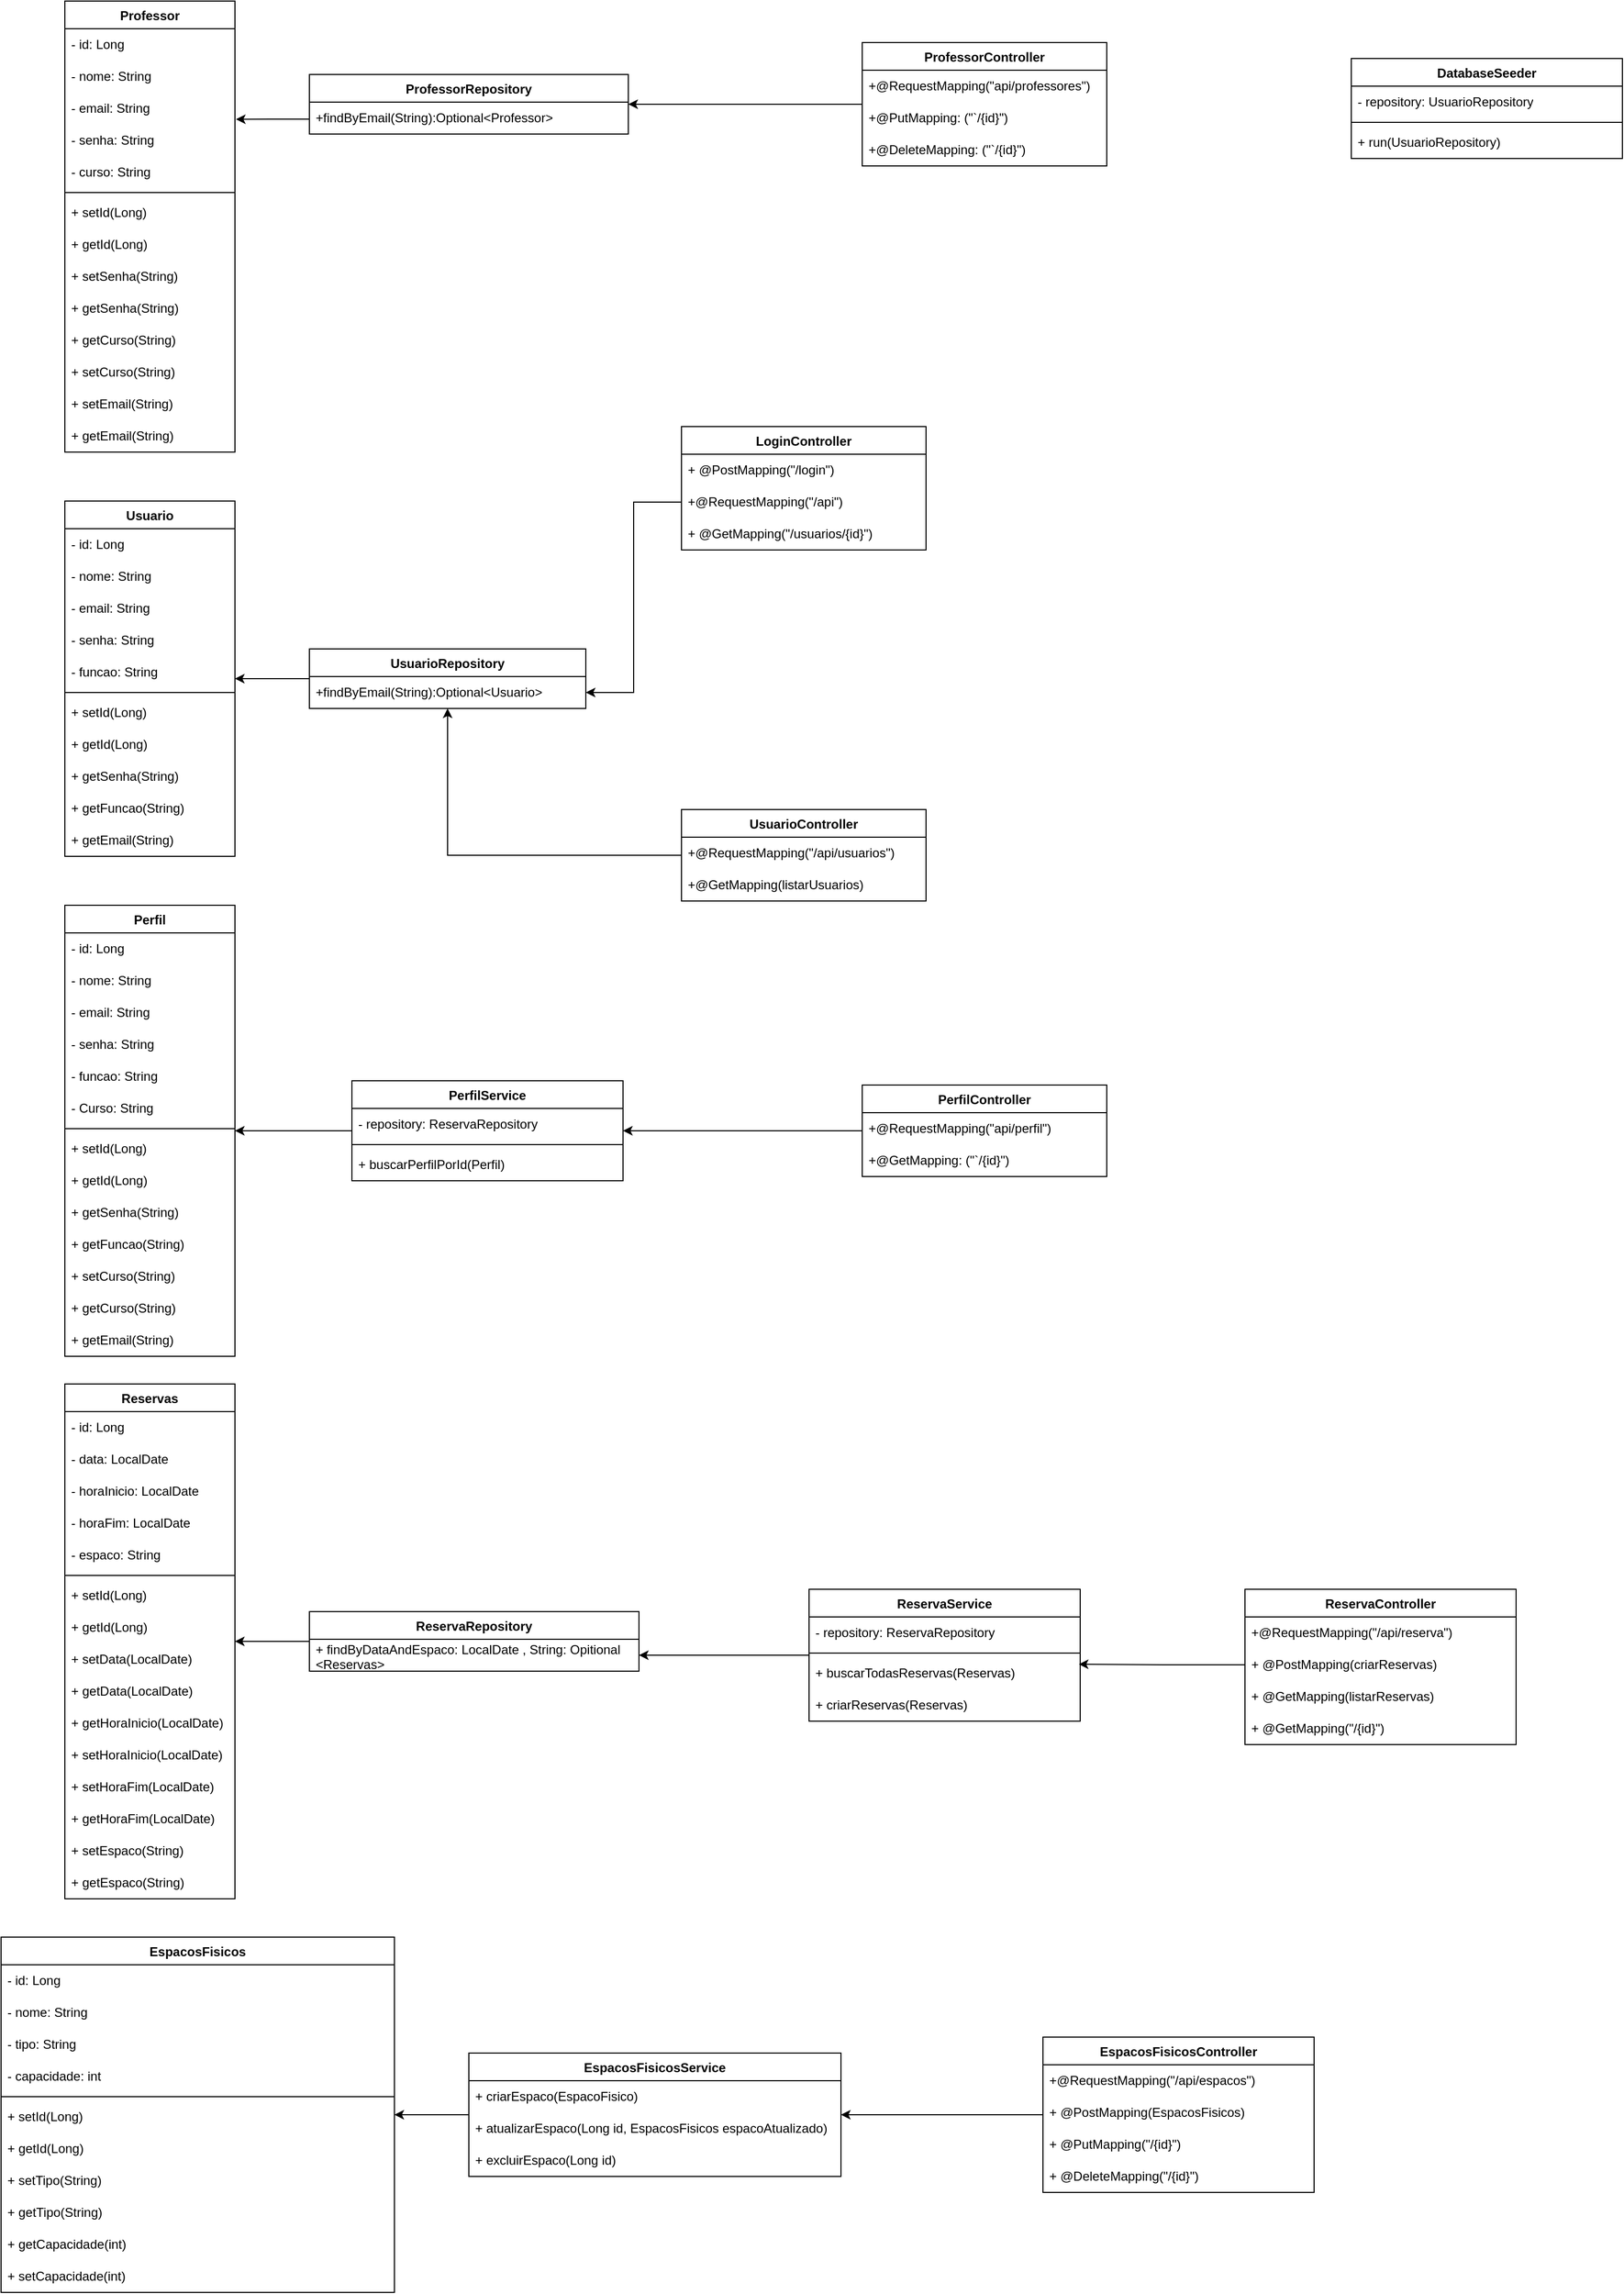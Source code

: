 <mxfile version="26.2.14">
  <diagram name="Página-1" id="mjXhDoHwqlAL2-KA3i4h">
    <mxGraphModel grid="1" page="1" gridSize="10" guides="1" tooltips="1" connect="1" arrows="1" fold="1" pageScale="1" pageWidth="827" pageHeight="1169" math="0" shadow="0">
      <root>
        <mxCell id="0" />
        <mxCell id="1" parent="0" />
        <mxCell id="-LESiYKeKs34Zl7HN3Ry-14" value="Usuario" style="swimlane;fontStyle=1;align=center;verticalAlign=top;childLayout=stackLayout;horizontal=1;startSize=26;horizontalStack=0;resizeParent=1;resizeParentMax=0;resizeLast=0;collapsible=1;marginBottom=0;whiteSpace=wrap;html=1;" vertex="1" parent="1">
          <mxGeometry x="180" y="930" width="160" height="334" as="geometry">
            <mxRectangle x="180" y="930" width="80" height="30" as="alternateBounds" />
          </mxGeometry>
        </mxCell>
        <mxCell id="-LESiYKeKs34Zl7HN3Ry-18" value="- id: Long" style="text;strokeColor=none;fillColor=none;align=left;verticalAlign=middle;spacingLeft=4;spacingRight=4;overflow=hidden;points=[[0,0.5],[1,0.5]];portConstraint=eastwest;rotatable=0;whiteSpace=wrap;html=1;" vertex="1" parent="-LESiYKeKs34Zl7HN3Ry-14">
          <mxGeometry y="26" width="160" height="30" as="geometry" />
        </mxCell>
        <mxCell id="-LESiYKeKs34Zl7HN3Ry-9" value="- nome: String" style="text;strokeColor=none;fillColor=none;align=left;verticalAlign=middle;spacingLeft=4;spacingRight=4;overflow=hidden;points=[[0,0.5],[1,0.5]];portConstraint=eastwest;rotatable=0;whiteSpace=wrap;html=1;" vertex="1" parent="-LESiYKeKs34Zl7HN3Ry-14">
          <mxGeometry y="56" width="160" height="30" as="geometry" />
        </mxCell>
        <mxCell id="-LESiYKeKs34Zl7HN3Ry-11" value="- email: String" style="text;strokeColor=none;fillColor=none;align=left;verticalAlign=middle;spacingLeft=4;spacingRight=4;overflow=hidden;points=[[0,0.5],[1,0.5]];portConstraint=eastwest;rotatable=0;whiteSpace=wrap;html=1;" vertex="1" parent="-LESiYKeKs34Zl7HN3Ry-14">
          <mxGeometry y="86" width="160" height="30" as="geometry" />
        </mxCell>
        <mxCell id="-LESiYKeKs34Zl7HN3Ry-12" value="- senha: String" style="text;strokeColor=none;fillColor=none;align=left;verticalAlign=middle;spacingLeft=4;spacingRight=4;overflow=hidden;points=[[0,0.5],[1,0.5]];portConstraint=eastwest;rotatable=0;whiteSpace=wrap;html=1;" vertex="1" parent="-LESiYKeKs34Zl7HN3Ry-14">
          <mxGeometry y="116" width="160" height="30" as="geometry" />
        </mxCell>
        <mxCell id="-LESiYKeKs34Zl7HN3Ry-10" value="- funcao: String&amp;nbsp;" style="text;strokeColor=none;fillColor=none;align=left;verticalAlign=middle;spacingLeft=4;spacingRight=4;overflow=hidden;points=[[0,0.5],[1,0.5]];portConstraint=eastwest;rotatable=0;whiteSpace=wrap;html=1;" vertex="1" parent="-LESiYKeKs34Zl7HN3Ry-14">
          <mxGeometry y="146" width="160" height="30" as="geometry" />
        </mxCell>
        <mxCell id="-LESiYKeKs34Zl7HN3Ry-16" value="" style="line;strokeWidth=1;fillColor=none;align=left;verticalAlign=middle;spacingTop=-1;spacingLeft=3;spacingRight=3;rotatable=0;labelPosition=right;points=[];portConstraint=eastwest;strokeColor=inherit;" vertex="1" parent="-LESiYKeKs34Zl7HN3Ry-14">
          <mxGeometry y="176" width="160" height="8" as="geometry" />
        </mxCell>
        <mxCell id="-LESiYKeKs34Zl7HN3Ry-8" value="+ setId(Long)" style="text;strokeColor=none;fillColor=none;align=left;verticalAlign=middle;spacingLeft=4;spacingRight=4;overflow=hidden;points=[[0,0.5],[1,0.5]];portConstraint=eastwest;rotatable=0;whiteSpace=wrap;html=1;" vertex="1" parent="-LESiYKeKs34Zl7HN3Ry-14">
          <mxGeometry y="184" width="160" height="30" as="geometry" />
        </mxCell>
        <mxCell id="-LESiYKeKs34Zl7HN3Ry-19" value="+ getId(Long)" style="text;strokeColor=none;fillColor=none;align=left;verticalAlign=middle;spacingLeft=4;spacingRight=4;overflow=hidden;points=[[0,0.5],[1,0.5]];portConstraint=eastwest;rotatable=0;whiteSpace=wrap;html=1;" vertex="1" parent="-LESiYKeKs34Zl7HN3Ry-14">
          <mxGeometry y="214" width="160" height="30" as="geometry" />
        </mxCell>
        <mxCell id="-LESiYKeKs34Zl7HN3Ry-13" value="+ getSenha(String)" style="text;strokeColor=none;fillColor=none;align=left;verticalAlign=middle;spacingLeft=4;spacingRight=4;overflow=hidden;points=[[0,0.5],[1,0.5]];portConstraint=eastwest;rotatable=0;whiteSpace=wrap;html=1;" vertex="1" parent="-LESiYKeKs34Zl7HN3Ry-14">
          <mxGeometry y="244" width="160" height="30" as="geometry" />
        </mxCell>
        <mxCell id="-LESiYKeKs34Zl7HN3Ry-21" value="+ getFuncao(String)" style="text;strokeColor=none;fillColor=none;align=left;verticalAlign=middle;spacingLeft=4;spacingRight=4;overflow=hidden;points=[[0,0.5],[1,0.5]];portConstraint=eastwest;rotatable=0;whiteSpace=wrap;html=1;" vertex="1" parent="-LESiYKeKs34Zl7HN3Ry-14">
          <mxGeometry y="274" width="160" height="30" as="geometry" />
        </mxCell>
        <mxCell id="-LESiYKeKs34Zl7HN3Ry-20" value="+ getEmail(String)" style="text;strokeColor=none;fillColor=none;align=left;verticalAlign=middle;spacingLeft=4;spacingRight=4;overflow=hidden;points=[[0,0.5],[1,0.5]];portConstraint=eastwest;rotatable=0;whiteSpace=wrap;html=1;" vertex="1" parent="-LESiYKeKs34Zl7HN3Ry-14">
          <mxGeometry y="304" width="160" height="30" as="geometry" />
        </mxCell>
        <mxCell id="-LESiYKeKs34Zl7HN3Ry-22" value="ProfessorRepository" style="swimlane;fontStyle=1;align=center;verticalAlign=top;childLayout=stackLayout;horizontal=1;startSize=26;horizontalStack=0;resizeParent=1;resizeParentMax=0;resizeLast=0;collapsible=1;marginBottom=0;whiteSpace=wrap;html=1;" vertex="1" parent="1">
          <mxGeometry x="410" y="529" width="300" height="56" as="geometry" />
        </mxCell>
        <mxCell id="-LESiYKeKs34Zl7HN3Ry-23" value="+findByEmail(String):Optional&amp;lt;Professor&amp;gt;&amp;nbsp;" style="text;strokeColor=none;fillColor=none;align=left;verticalAlign=middle;spacingLeft=4;spacingRight=4;overflow=hidden;points=[[0,0.5],[1,0.5]];portConstraint=eastwest;rotatable=0;whiteSpace=wrap;html=1;" vertex="1" parent="-LESiYKeKs34Zl7HN3Ry-22">
          <mxGeometry y="26" width="300" height="30" as="geometry" />
        </mxCell>
        <mxCell id="-LESiYKeKs34Zl7HN3Ry-194" style="edgeStyle=orthogonalEdgeStyle;rounded=0;orthogonalLoop=1;jettySize=auto;html=1;" edge="1" parent="1" source="-LESiYKeKs34Zl7HN3Ry-34" target="-LESiYKeKs34Zl7HN3Ry-14">
          <mxGeometry relative="1" as="geometry" />
        </mxCell>
        <mxCell id="-LESiYKeKs34Zl7HN3Ry-34" value="UsuarioRepository" style="swimlane;fontStyle=1;align=center;verticalAlign=top;childLayout=stackLayout;horizontal=1;startSize=26;horizontalStack=0;resizeParent=1;resizeParentMax=0;resizeLast=0;collapsible=1;marginBottom=0;whiteSpace=wrap;html=1;" vertex="1" parent="1">
          <mxGeometry x="410" y="1069" width="260" height="56" as="geometry" />
        </mxCell>
        <mxCell id="-LESiYKeKs34Zl7HN3Ry-35" value="+findByEmail(String):Optional&amp;lt;Usuario&amp;gt;&amp;nbsp;" style="text;strokeColor=none;fillColor=none;align=left;verticalAlign=middle;spacingLeft=4;spacingRight=4;overflow=hidden;points=[[0,0.5],[1,0.5]];portConstraint=eastwest;rotatable=0;whiteSpace=wrap;html=1;" vertex="1" parent="-LESiYKeKs34Zl7HN3Ry-34">
          <mxGeometry y="26" width="260" height="30" as="geometry" />
        </mxCell>
        <mxCell id="-LESiYKeKs34Zl7HN3Ry-36" value="Professor" style="swimlane;fontStyle=1;align=center;verticalAlign=top;childLayout=stackLayout;horizontal=1;startSize=26;horizontalStack=0;resizeParent=1;resizeParentMax=0;resizeLast=0;collapsible=1;marginBottom=0;whiteSpace=wrap;html=1;" vertex="1" parent="1">
          <mxGeometry x="180" y="460" width="160" height="424" as="geometry">
            <mxRectangle x="190" y="632" width="90" height="30" as="alternateBounds" />
          </mxGeometry>
        </mxCell>
        <mxCell id="-LESiYKeKs34Zl7HN3Ry-37" value="- id: Long" style="text;strokeColor=none;fillColor=none;align=left;verticalAlign=middle;spacingLeft=4;spacingRight=4;overflow=hidden;points=[[0,0.5],[1,0.5]];portConstraint=eastwest;rotatable=0;whiteSpace=wrap;html=1;" vertex="1" parent="-LESiYKeKs34Zl7HN3Ry-36">
          <mxGeometry y="26" width="160" height="30" as="geometry" />
        </mxCell>
        <mxCell id="-LESiYKeKs34Zl7HN3Ry-38" value="- nome: String" style="text;strokeColor=none;fillColor=none;align=left;verticalAlign=middle;spacingLeft=4;spacingRight=4;overflow=hidden;points=[[0,0.5],[1,0.5]];portConstraint=eastwest;rotatable=0;whiteSpace=wrap;html=1;" vertex="1" parent="-LESiYKeKs34Zl7HN3Ry-36">
          <mxGeometry y="56" width="160" height="30" as="geometry" />
        </mxCell>
        <mxCell id="-LESiYKeKs34Zl7HN3Ry-39" value="- email: String" style="text;strokeColor=none;fillColor=none;align=left;verticalAlign=middle;spacingLeft=4;spacingRight=4;overflow=hidden;points=[[0,0.5],[1,0.5]];portConstraint=eastwest;rotatable=0;whiteSpace=wrap;html=1;" vertex="1" parent="-LESiYKeKs34Zl7HN3Ry-36">
          <mxGeometry y="86" width="160" height="30" as="geometry" />
        </mxCell>
        <mxCell id="-LESiYKeKs34Zl7HN3Ry-40" value="- senha: String" style="text;strokeColor=none;fillColor=none;align=left;verticalAlign=middle;spacingLeft=4;spacingRight=4;overflow=hidden;points=[[0,0.5],[1,0.5]];portConstraint=eastwest;rotatable=0;whiteSpace=wrap;html=1;" vertex="1" parent="-LESiYKeKs34Zl7HN3Ry-36">
          <mxGeometry y="116" width="160" height="30" as="geometry" />
        </mxCell>
        <mxCell id="-LESiYKeKs34Zl7HN3Ry-41" value="- curso: String&amp;nbsp;" style="text;strokeColor=none;fillColor=none;align=left;verticalAlign=middle;spacingLeft=4;spacingRight=4;overflow=hidden;points=[[0,0.5],[1,0.5]];portConstraint=eastwest;rotatable=0;whiteSpace=wrap;html=1;" vertex="1" parent="-LESiYKeKs34Zl7HN3Ry-36">
          <mxGeometry y="146" width="160" height="30" as="geometry" />
        </mxCell>
        <mxCell id="-LESiYKeKs34Zl7HN3Ry-42" value="" style="line;strokeWidth=1;fillColor=none;align=left;verticalAlign=middle;spacingTop=-1;spacingLeft=3;spacingRight=3;rotatable=0;labelPosition=right;points=[];portConstraint=eastwest;strokeColor=inherit;" vertex="1" parent="-LESiYKeKs34Zl7HN3Ry-36">
          <mxGeometry y="176" width="160" height="8" as="geometry" />
        </mxCell>
        <mxCell id="-LESiYKeKs34Zl7HN3Ry-43" value="+ setId(Long)" style="text;strokeColor=none;fillColor=none;align=left;verticalAlign=middle;spacingLeft=4;spacingRight=4;overflow=hidden;points=[[0,0.5],[1,0.5]];portConstraint=eastwest;rotatable=0;whiteSpace=wrap;html=1;" vertex="1" parent="-LESiYKeKs34Zl7HN3Ry-36">
          <mxGeometry y="184" width="160" height="30" as="geometry" />
        </mxCell>
        <mxCell id="-LESiYKeKs34Zl7HN3Ry-44" value="+ getId(Long)" style="text;strokeColor=none;fillColor=none;align=left;verticalAlign=middle;spacingLeft=4;spacingRight=4;overflow=hidden;points=[[0,0.5],[1,0.5]];portConstraint=eastwest;rotatable=0;whiteSpace=wrap;html=1;" vertex="1" parent="-LESiYKeKs34Zl7HN3Ry-36">
          <mxGeometry y="214" width="160" height="30" as="geometry" />
        </mxCell>
        <mxCell id="-LESiYKeKs34Zl7HN3Ry-49" value="+ setSenha(String)" style="text;strokeColor=none;fillColor=none;align=left;verticalAlign=middle;spacingLeft=4;spacingRight=4;overflow=hidden;points=[[0,0.5],[1,0.5]];portConstraint=eastwest;rotatable=0;whiteSpace=wrap;html=1;" vertex="1" parent="-LESiYKeKs34Zl7HN3Ry-36">
          <mxGeometry y="244" width="160" height="30" as="geometry" />
        </mxCell>
        <mxCell id="-LESiYKeKs34Zl7HN3Ry-45" value="+ getSenha(String)" style="text;strokeColor=none;fillColor=none;align=left;verticalAlign=middle;spacingLeft=4;spacingRight=4;overflow=hidden;points=[[0,0.5],[1,0.5]];portConstraint=eastwest;rotatable=0;whiteSpace=wrap;html=1;" vertex="1" parent="-LESiYKeKs34Zl7HN3Ry-36">
          <mxGeometry y="274" width="160" height="30" as="geometry" />
        </mxCell>
        <mxCell id="-LESiYKeKs34Zl7HN3Ry-46" value="+ getCurso(String)" style="text;strokeColor=none;fillColor=none;align=left;verticalAlign=middle;spacingLeft=4;spacingRight=4;overflow=hidden;points=[[0,0.5],[1,0.5]];portConstraint=eastwest;rotatable=0;whiteSpace=wrap;html=1;" vertex="1" parent="-LESiYKeKs34Zl7HN3Ry-36">
          <mxGeometry y="304" width="160" height="30" as="geometry" />
        </mxCell>
        <mxCell id="-LESiYKeKs34Zl7HN3Ry-48" value="+ setCurso(String)" style="text;strokeColor=none;fillColor=none;align=left;verticalAlign=middle;spacingLeft=4;spacingRight=4;overflow=hidden;points=[[0,0.5],[1,0.5]];portConstraint=eastwest;rotatable=0;whiteSpace=wrap;html=1;" vertex="1" parent="-LESiYKeKs34Zl7HN3Ry-36">
          <mxGeometry y="334" width="160" height="30" as="geometry" />
        </mxCell>
        <mxCell id="-LESiYKeKs34Zl7HN3Ry-50" value="+ setEmail(String)" style="text;strokeColor=none;fillColor=none;align=left;verticalAlign=middle;spacingLeft=4;spacingRight=4;overflow=hidden;points=[[0,0.5],[1,0.5]];portConstraint=eastwest;rotatable=0;whiteSpace=wrap;html=1;" vertex="1" parent="-LESiYKeKs34Zl7HN3Ry-36">
          <mxGeometry y="364" width="160" height="30" as="geometry" />
        </mxCell>
        <mxCell id="-LESiYKeKs34Zl7HN3Ry-47" value="+ getEmail(String)" style="text;strokeColor=none;fillColor=none;align=left;verticalAlign=middle;spacingLeft=4;spacingRight=4;overflow=hidden;points=[[0,0.5],[1,0.5]];portConstraint=eastwest;rotatable=0;whiteSpace=wrap;html=1;" vertex="1" parent="-LESiYKeKs34Zl7HN3Ry-36">
          <mxGeometry y="394" width="160" height="30" as="geometry" />
        </mxCell>
        <mxCell id="-LESiYKeKs34Zl7HN3Ry-51" value="Reservas" style="swimlane;fontStyle=1;align=center;verticalAlign=top;childLayout=stackLayout;horizontal=1;startSize=26;horizontalStack=0;resizeParent=1;resizeParentMax=0;resizeLast=0;collapsible=1;marginBottom=0;whiteSpace=wrap;html=1;" vertex="1" parent="1">
          <mxGeometry x="180" y="1760" width="160" height="484" as="geometry">
            <mxRectangle x="200" y="1565" width="90" height="30" as="alternateBounds" />
          </mxGeometry>
        </mxCell>
        <mxCell id="-LESiYKeKs34Zl7HN3Ry-52" value="- id: Long" style="text;strokeColor=none;fillColor=none;align=left;verticalAlign=middle;spacingLeft=4;spacingRight=4;overflow=hidden;points=[[0,0.5],[1,0.5]];portConstraint=eastwest;rotatable=0;whiteSpace=wrap;html=1;" vertex="1" parent="-LESiYKeKs34Zl7HN3Ry-51">
          <mxGeometry y="26" width="160" height="30" as="geometry" />
        </mxCell>
        <mxCell id="-LESiYKeKs34Zl7HN3Ry-53" value="- data: LocalDate" style="text;strokeColor=none;fillColor=none;align=left;verticalAlign=middle;spacingLeft=4;spacingRight=4;overflow=hidden;points=[[0,0.5],[1,0.5]];portConstraint=eastwest;rotatable=0;whiteSpace=wrap;html=1;" vertex="1" parent="-LESiYKeKs34Zl7HN3Ry-51">
          <mxGeometry y="56" width="160" height="30" as="geometry" />
        </mxCell>
        <mxCell id="-LESiYKeKs34Zl7HN3Ry-54" value="- horaInicio: LocalDate" style="text;strokeColor=none;fillColor=none;align=left;verticalAlign=middle;spacingLeft=4;spacingRight=4;overflow=hidden;points=[[0,0.5],[1,0.5]];portConstraint=eastwest;rotatable=0;whiteSpace=wrap;html=1;" vertex="1" parent="-LESiYKeKs34Zl7HN3Ry-51">
          <mxGeometry y="86" width="160" height="30" as="geometry" />
        </mxCell>
        <mxCell id="-LESiYKeKs34Zl7HN3Ry-55" value="- horaFim: LocalDate" style="text;strokeColor=none;fillColor=none;align=left;verticalAlign=middle;spacingLeft=4;spacingRight=4;overflow=hidden;points=[[0,0.5],[1,0.5]];portConstraint=eastwest;rotatable=0;whiteSpace=wrap;html=1;" vertex="1" parent="-LESiYKeKs34Zl7HN3Ry-51">
          <mxGeometry y="116" width="160" height="30" as="geometry" />
        </mxCell>
        <mxCell id="-LESiYKeKs34Zl7HN3Ry-56" value="- espaco: String&amp;nbsp;" style="text;strokeColor=none;fillColor=none;align=left;verticalAlign=middle;spacingLeft=4;spacingRight=4;overflow=hidden;points=[[0,0.5],[1,0.5]];portConstraint=eastwest;rotatable=0;whiteSpace=wrap;html=1;" vertex="1" parent="-LESiYKeKs34Zl7HN3Ry-51">
          <mxGeometry y="146" width="160" height="30" as="geometry" />
        </mxCell>
        <mxCell id="-LESiYKeKs34Zl7HN3Ry-57" value="" style="line;strokeWidth=1;fillColor=none;align=left;verticalAlign=middle;spacingTop=-1;spacingLeft=3;spacingRight=3;rotatable=0;labelPosition=right;points=[];portConstraint=eastwest;strokeColor=inherit;" vertex="1" parent="-LESiYKeKs34Zl7HN3Ry-51">
          <mxGeometry y="176" width="160" height="8" as="geometry" />
        </mxCell>
        <mxCell id="-LESiYKeKs34Zl7HN3Ry-58" value="+ setId(Long)" style="text;strokeColor=none;fillColor=none;align=left;verticalAlign=middle;spacingLeft=4;spacingRight=4;overflow=hidden;points=[[0,0.5],[1,0.5]];portConstraint=eastwest;rotatable=0;whiteSpace=wrap;html=1;" vertex="1" parent="-LESiYKeKs34Zl7HN3Ry-51">
          <mxGeometry y="184" width="160" height="30" as="geometry" />
        </mxCell>
        <mxCell id="-LESiYKeKs34Zl7HN3Ry-59" value="+ getId(Long)" style="text;strokeColor=none;fillColor=none;align=left;verticalAlign=middle;spacingLeft=4;spacingRight=4;overflow=hidden;points=[[0,0.5],[1,0.5]];portConstraint=eastwest;rotatable=0;whiteSpace=wrap;html=1;" vertex="1" parent="-LESiYKeKs34Zl7HN3Ry-51">
          <mxGeometry y="214" width="160" height="30" as="geometry" />
        </mxCell>
        <mxCell id="-LESiYKeKs34Zl7HN3Ry-60" value="+ setData(LocalDate)" style="text;strokeColor=none;fillColor=none;align=left;verticalAlign=middle;spacingLeft=4;spacingRight=4;overflow=hidden;points=[[0,0.5],[1,0.5]];portConstraint=eastwest;rotatable=0;whiteSpace=wrap;html=1;" vertex="1" parent="-LESiYKeKs34Zl7HN3Ry-51">
          <mxGeometry y="244" width="160" height="30" as="geometry" />
        </mxCell>
        <mxCell id="-LESiYKeKs34Zl7HN3Ry-61" value="+ getData(LocalDate)" style="text;strokeColor=none;fillColor=none;align=left;verticalAlign=middle;spacingLeft=4;spacingRight=4;overflow=hidden;points=[[0,0.5],[1,0.5]];portConstraint=eastwest;rotatable=0;whiteSpace=wrap;html=1;" vertex="1" parent="-LESiYKeKs34Zl7HN3Ry-51">
          <mxGeometry y="274" width="160" height="30" as="geometry" />
        </mxCell>
        <mxCell id="-LESiYKeKs34Zl7HN3Ry-62" value="+ getHoraInicio(LocalDate)" style="text;strokeColor=none;fillColor=none;align=left;verticalAlign=middle;spacingLeft=4;spacingRight=4;overflow=hidden;points=[[0,0.5],[1,0.5]];portConstraint=eastwest;rotatable=0;whiteSpace=wrap;html=1;" vertex="1" parent="-LESiYKeKs34Zl7HN3Ry-51">
          <mxGeometry y="304" width="160" height="30" as="geometry" />
        </mxCell>
        <mxCell id="-LESiYKeKs34Zl7HN3Ry-63" value="+ setHoraInicio(LocalDate)" style="text;strokeColor=none;fillColor=none;align=left;verticalAlign=middle;spacingLeft=4;spacingRight=4;overflow=hidden;points=[[0,0.5],[1,0.5]];portConstraint=eastwest;rotatable=0;whiteSpace=wrap;html=1;" vertex="1" parent="-LESiYKeKs34Zl7HN3Ry-51">
          <mxGeometry y="334" width="160" height="30" as="geometry" />
        </mxCell>
        <mxCell id="-LESiYKeKs34Zl7HN3Ry-64" value="+ setHoraFim(LocalDate)" style="text;strokeColor=none;fillColor=none;align=left;verticalAlign=middle;spacingLeft=4;spacingRight=4;overflow=hidden;points=[[0,0.5],[1,0.5]];portConstraint=eastwest;rotatable=0;whiteSpace=wrap;html=1;" vertex="1" parent="-LESiYKeKs34Zl7HN3Ry-51">
          <mxGeometry y="364" width="160" height="30" as="geometry" />
        </mxCell>
        <mxCell id="-LESiYKeKs34Zl7HN3Ry-65" value="+ getHoraFim(LocalDate)" style="text;strokeColor=none;fillColor=none;align=left;verticalAlign=middle;spacingLeft=4;spacingRight=4;overflow=hidden;points=[[0,0.5],[1,0.5]];portConstraint=eastwest;rotatable=0;whiteSpace=wrap;html=1;" vertex="1" parent="-LESiYKeKs34Zl7HN3Ry-51">
          <mxGeometry y="394" width="160" height="30" as="geometry" />
        </mxCell>
        <mxCell id="-LESiYKeKs34Zl7HN3Ry-66" value="+ setEspaco(String)" style="text;strokeColor=none;fillColor=none;align=left;verticalAlign=middle;spacingLeft=4;spacingRight=4;overflow=hidden;points=[[0,0.5],[1,0.5]];portConstraint=eastwest;rotatable=0;whiteSpace=wrap;html=1;" vertex="1" parent="-LESiYKeKs34Zl7HN3Ry-51">
          <mxGeometry y="424" width="160" height="30" as="geometry" />
        </mxCell>
        <mxCell id="-LESiYKeKs34Zl7HN3Ry-67" value="+ getEspaco(String)" style="text;strokeColor=none;fillColor=none;align=left;verticalAlign=middle;spacingLeft=4;spacingRight=4;overflow=hidden;points=[[0,0.5],[1,0.5]];portConstraint=eastwest;rotatable=0;whiteSpace=wrap;html=1;" vertex="1" parent="-LESiYKeKs34Zl7HN3Ry-51">
          <mxGeometry y="454" width="160" height="30" as="geometry" />
        </mxCell>
        <mxCell id="-LESiYKeKs34Zl7HN3Ry-200" style="edgeStyle=orthogonalEdgeStyle;rounded=0;orthogonalLoop=1;jettySize=auto;html=1;" edge="1" parent="1" source="-LESiYKeKs34Zl7HN3Ry-68" target="-LESiYKeKs34Zl7HN3Ry-51">
          <mxGeometry relative="1" as="geometry" />
        </mxCell>
        <mxCell id="-LESiYKeKs34Zl7HN3Ry-68" value="ReservaRepository" style="swimlane;fontStyle=1;align=center;verticalAlign=top;childLayout=stackLayout;horizontal=1;startSize=26;horizontalStack=0;resizeParent=1;resizeParentMax=0;resizeLast=0;collapsible=1;marginBottom=0;whiteSpace=wrap;html=1;" vertex="1" parent="1">
          <mxGeometry x="410" y="1974" width="310" height="56" as="geometry" />
        </mxCell>
        <mxCell id="-LESiYKeKs34Zl7HN3Ry-69" value="+ findByDataAndEspaco: LocalDate , String: Opitional &amp;lt;Reservas&amp;gt;" style="text;strokeColor=none;fillColor=none;align=left;verticalAlign=middle;spacingLeft=4;spacingRight=4;overflow=hidden;points=[[0,0.5],[1,0.5]];portConstraint=eastwest;rotatable=0;whiteSpace=wrap;html=1;" vertex="1" parent="-LESiYKeKs34Zl7HN3Ry-68">
          <mxGeometry y="26" width="310" height="30" as="geometry" />
        </mxCell>
        <mxCell id="-LESiYKeKs34Zl7HN3Ry-87" value="EspacosFisicos" style="swimlane;fontStyle=1;align=center;verticalAlign=top;childLayout=stackLayout;horizontal=1;startSize=26;horizontalStack=0;resizeParent=1;resizeParentMax=0;resizeLast=0;collapsible=1;marginBottom=0;whiteSpace=wrap;html=1;" vertex="1" parent="1">
          <mxGeometry x="120" y="2280" width="370" height="334" as="geometry">
            <mxRectangle x="140" y="1830" width="120" height="30" as="alternateBounds" />
          </mxGeometry>
        </mxCell>
        <mxCell id="-LESiYKeKs34Zl7HN3Ry-88" value="- id: Long" style="text;strokeColor=none;fillColor=none;align=left;verticalAlign=middle;spacingLeft=4;spacingRight=4;overflow=hidden;points=[[0,0.5],[1,0.5]];portConstraint=eastwest;rotatable=0;whiteSpace=wrap;html=1;" vertex="1" parent="-LESiYKeKs34Zl7HN3Ry-87">
          <mxGeometry y="26" width="370" height="30" as="geometry" />
        </mxCell>
        <mxCell id="-LESiYKeKs34Zl7HN3Ry-89" value="- nome: String" style="text;strokeColor=none;fillColor=none;align=left;verticalAlign=middle;spacingLeft=4;spacingRight=4;overflow=hidden;points=[[0,0.5],[1,0.5]];portConstraint=eastwest;rotatable=0;whiteSpace=wrap;html=1;" vertex="1" parent="-LESiYKeKs34Zl7HN3Ry-87">
          <mxGeometry y="56" width="370" height="30" as="geometry" />
        </mxCell>
        <mxCell id="-LESiYKeKs34Zl7HN3Ry-90" value="- tipo: String" style="text;strokeColor=none;fillColor=none;align=left;verticalAlign=middle;spacingLeft=4;spacingRight=4;overflow=hidden;points=[[0,0.5],[1,0.5]];portConstraint=eastwest;rotatable=0;whiteSpace=wrap;html=1;" vertex="1" parent="-LESiYKeKs34Zl7HN3Ry-87">
          <mxGeometry y="86" width="370" height="30" as="geometry" />
        </mxCell>
        <mxCell id="-LESiYKeKs34Zl7HN3Ry-91" value="- capacidade: int" style="text;strokeColor=none;fillColor=none;align=left;verticalAlign=middle;spacingLeft=4;spacingRight=4;overflow=hidden;points=[[0,0.5],[1,0.5]];portConstraint=eastwest;rotatable=0;whiteSpace=wrap;html=1;" vertex="1" parent="-LESiYKeKs34Zl7HN3Ry-87">
          <mxGeometry y="116" width="370" height="30" as="geometry" />
        </mxCell>
        <mxCell id="-LESiYKeKs34Zl7HN3Ry-93" value="" style="line;strokeWidth=1;fillColor=none;align=left;verticalAlign=middle;spacingTop=-1;spacingLeft=3;spacingRight=3;rotatable=0;labelPosition=right;points=[];portConstraint=eastwest;strokeColor=inherit;" vertex="1" parent="-LESiYKeKs34Zl7HN3Ry-87">
          <mxGeometry y="146" width="370" height="8" as="geometry" />
        </mxCell>
        <mxCell id="-LESiYKeKs34Zl7HN3Ry-94" value="+ setId(Long)" style="text;strokeColor=none;fillColor=none;align=left;verticalAlign=middle;spacingLeft=4;spacingRight=4;overflow=hidden;points=[[0,0.5],[1,0.5]];portConstraint=eastwest;rotatable=0;whiteSpace=wrap;html=1;" vertex="1" parent="-LESiYKeKs34Zl7HN3Ry-87">
          <mxGeometry y="154" width="370" height="30" as="geometry" />
        </mxCell>
        <mxCell id="-LESiYKeKs34Zl7HN3Ry-95" value="+ getId(Long)" style="text;strokeColor=none;fillColor=none;align=left;verticalAlign=middle;spacingLeft=4;spacingRight=4;overflow=hidden;points=[[0,0.5],[1,0.5]];portConstraint=eastwest;rotatable=0;whiteSpace=wrap;html=1;" vertex="1" parent="-LESiYKeKs34Zl7HN3Ry-87">
          <mxGeometry y="184" width="370" height="30" as="geometry" />
        </mxCell>
        <mxCell id="-LESiYKeKs34Zl7HN3Ry-96" value="+ setTipo(String)" style="text;strokeColor=none;fillColor=none;align=left;verticalAlign=middle;spacingLeft=4;spacingRight=4;overflow=hidden;points=[[0,0.5],[1,0.5]];portConstraint=eastwest;rotatable=0;whiteSpace=wrap;html=1;" vertex="1" parent="-LESiYKeKs34Zl7HN3Ry-87">
          <mxGeometry y="214" width="370" height="30" as="geometry" />
        </mxCell>
        <mxCell id="-LESiYKeKs34Zl7HN3Ry-97" value="+ getTipo(String)" style="text;strokeColor=none;fillColor=none;align=left;verticalAlign=middle;spacingLeft=4;spacingRight=4;overflow=hidden;points=[[0,0.5],[1,0.5]];portConstraint=eastwest;rotatable=0;whiteSpace=wrap;html=1;" vertex="1" parent="-LESiYKeKs34Zl7HN3Ry-87">
          <mxGeometry y="244" width="370" height="30" as="geometry" />
        </mxCell>
        <mxCell id="-LESiYKeKs34Zl7HN3Ry-98" value="+ getCapacidade(int)" style="text;strokeColor=none;fillColor=none;align=left;verticalAlign=middle;spacingLeft=4;spacingRight=4;overflow=hidden;points=[[0,0.5],[1,0.5]];portConstraint=eastwest;rotatable=0;whiteSpace=wrap;html=1;" vertex="1" parent="-LESiYKeKs34Zl7HN3Ry-87">
          <mxGeometry y="274" width="370" height="30" as="geometry" />
        </mxCell>
        <mxCell id="-LESiYKeKs34Zl7HN3Ry-99" value="+ setCapacidade(int)" style="text;strokeColor=none;fillColor=none;align=left;verticalAlign=middle;spacingLeft=4;spacingRight=4;overflow=hidden;points=[[0,0.5],[1,0.5]];portConstraint=eastwest;rotatable=0;whiteSpace=wrap;html=1;" vertex="1" parent="-LESiYKeKs34Zl7HN3Ry-87">
          <mxGeometry y="304" width="370" height="30" as="geometry" />
        </mxCell>
        <mxCell id="-LESiYKeKs34Zl7HN3Ry-193" style="edgeStyle=orthogonalEdgeStyle;rounded=0;orthogonalLoop=1;jettySize=auto;html=1;" edge="1" parent="1" source="-LESiYKeKs34Zl7HN3Ry-106" target="-LESiYKeKs34Zl7HN3Ry-34">
          <mxGeometry relative="1" as="geometry" />
        </mxCell>
        <mxCell id="-LESiYKeKs34Zl7HN3Ry-106" value="UsuarioController" style="swimlane;fontStyle=1;align=center;verticalAlign=top;childLayout=stackLayout;horizontal=1;startSize=26;horizontalStack=0;resizeParent=1;resizeParentMax=0;resizeLast=0;collapsible=1;marginBottom=0;whiteSpace=wrap;html=1;" vertex="1" parent="1">
          <mxGeometry x="760" y="1220" width="230" height="86" as="geometry" />
        </mxCell>
        <mxCell id="-LESiYKeKs34Zl7HN3Ry-112" value="+@RequestMapping(&quot;/api/usuarios&quot;)&amp;nbsp;&amp;nbsp;" style="text;strokeColor=none;fillColor=none;align=left;verticalAlign=middle;spacingLeft=4;spacingRight=4;overflow=hidden;points=[[0,0.5],[1,0.5]];portConstraint=eastwest;rotatable=0;whiteSpace=wrap;html=1;" vertex="1" parent="-LESiYKeKs34Zl7HN3Ry-106">
          <mxGeometry y="26" width="230" height="30" as="geometry" />
        </mxCell>
        <mxCell id="-LESiYKeKs34Zl7HN3Ry-113" value="+@GetMapping(listarUsuarios)" style="text;strokeColor=none;fillColor=none;align=left;verticalAlign=middle;spacingLeft=4;spacingRight=4;overflow=hidden;points=[[0,0.5],[1,0.5]];portConstraint=eastwest;rotatable=0;whiteSpace=wrap;html=1;" vertex="1" parent="-LESiYKeKs34Zl7HN3Ry-106">
          <mxGeometry y="56" width="230" height="30" as="geometry" />
        </mxCell>
        <mxCell id="-LESiYKeKs34Zl7HN3Ry-199" style="edgeStyle=orthogonalEdgeStyle;rounded=0;orthogonalLoop=1;jettySize=auto;html=1;" edge="1" parent="1" source="-LESiYKeKs34Zl7HN3Ry-118" target="-LESiYKeKs34Zl7HN3Ry-69">
          <mxGeometry relative="1" as="geometry" />
        </mxCell>
        <mxCell id="-LESiYKeKs34Zl7HN3Ry-118" value="ReservaService" style="swimlane;fontStyle=1;align=center;verticalAlign=top;childLayout=stackLayout;horizontal=1;startSize=26;horizontalStack=0;resizeParent=1;resizeParentMax=0;resizeLast=0;collapsible=1;marginBottom=0;whiteSpace=wrap;html=1;" vertex="1" parent="1">
          <mxGeometry x="880" y="1953" width="255" height="124" as="geometry" />
        </mxCell>
        <mxCell id="-LESiYKeKs34Zl7HN3Ry-119" value="- repository: ReservaRepository" style="text;strokeColor=none;fillColor=none;align=left;verticalAlign=middle;spacingLeft=4;spacingRight=4;overflow=hidden;points=[[0,0.5],[1,0.5]];portConstraint=eastwest;rotatable=0;whiteSpace=wrap;html=1;" vertex="1" parent="-LESiYKeKs34Zl7HN3Ry-118">
          <mxGeometry y="26" width="255" height="30" as="geometry" />
        </mxCell>
        <mxCell id="-LESiYKeKs34Zl7HN3Ry-124" value="" style="line;strokeWidth=1;fillColor=none;align=left;verticalAlign=middle;spacingTop=-1;spacingLeft=3;spacingRight=3;rotatable=0;labelPosition=right;points=[];portConstraint=eastwest;strokeColor=inherit;" vertex="1" parent="-LESiYKeKs34Zl7HN3Ry-118">
          <mxGeometry y="56" width="255" height="8" as="geometry" />
        </mxCell>
        <mxCell id="-LESiYKeKs34Zl7HN3Ry-125" value="+ buscarTodasReservas(Reservas)" style="text;strokeColor=none;fillColor=none;align=left;verticalAlign=middle;spacingLeft=4;spacingRight=4;overflow=hidden;points=[[0,0.5],[1,0.5]];portConstraint=eastwest;rotatable=0;whiteSpace=wrap;html=1;" vertex="1" parent="-LESiYKeKs34Zl7HN3Ry-118">
          <mxGeometry y="64" width="255" height="30" as="geometry" />
        </mxCell>
        <mxCell id="-LESiYKeKs34Zl7HN3Ry-126" value="+ criarReservas(Reservas)" style="text;strokeColor=none;fillColor=none;align=left;verticalAlign=middle;spacingLeft=4;spacingRight=4;overflow=hidden;points=[[0,0.5],[1,0.5]];portConstraint=eastwest;rotatable=0;whiteSpace=wrap;html=1;" vertex="1" parent="-LESiYKeKs34Zl7HN3Ry-118">
          <mxGeometry y="94" width="255" height="30" as="geometry" />
        </mxCell>
        <mxCell id="-LESiYKeKs34Zl7HN3Ry-135" value="ReservaController" style="swimlane;fontStyle=1;align=center;verticalAlign=top;childLayout=stackLayout;horizontal=1;startSize=26;horizontalStack=0;resizeParent=1;resizeParentMax=0;resizeLast=0;collapsible=1;marginBottom=0;whiteSpace=wrap;html=1;" vertex="1" parent="1">
          <mxGeometry x="1290" y="1953" width="255" height="146" as="geometry" />
        </mxCell>
        <mxCell id="-LESiYKeKs34Zl7HN3Ry-163" value="+@RequestMapping(&quot;/api/reserva&quot;)&amp;nbsp;&amp;nbsp;" style="text;strokeColor=none;fillColor=none;align=left;verticalAlign=middle;spacingLeft=4;spacingRight=4;overflow=hidden;points=[[0,0.5],[1,0.5]];portConstraint=eastwest;rotatable=0;whiteSpace=wrap;html=1;" vertex="1" parent="-LESiYKeKs34Zl7HN3Ry-135">
          <mxGeometry y="26" width="255" height="30" as="geometry" />
        </mxCell>
        <mxCell id="-LESiYKeKs34Zl7HN3Ry-138" value="+ @PostMapping(criarReservas)&amp;nbsp;&amp;nbsp;" style="text;strokeColor=none;fillColor=none;align=left;verticalAlign=middle;spacingLeft=4;spacingRight=4;overflow=hidden;points=[[0,0.5],[1,0.5]];portConstraint=eastwest;rotatable=0;whiteSpace=wrap;html=1;" vertex="1" parent="-LESiYKeKs34Zl7HN3Ry-135">
          <mxGeometry y="56" width="255" height="30" as="geometry" />
        </mxCell>
        <mxCell id="-LESiYKeKs34Zl7HN3Ry-139" value="+ @GetMapping(listarReservas)" style="text;strokeColor=none;fillColor=none;align=left;verticalAlign=middle;spacingLeft=4;spacingRight=4;overflow=hidden;points=[[0,0.5],[1,0.5]];portConstraint=eastwest;rotatable=0;whiteSpace=wrap;html=1;" vertex="1" parent="-LESiYKeKs34Zl7HN3Ry-135">
          <mxGeometry y="86" width="255" height="30" as="geometry" />
        </mxCell>
        <mxCell id="-LESiYKeKs34Zl7HN3Ry-148" value="+ @GetMapping(&quot;/{id}&quot;)&amp;nbsp;&amp;nbsp;" style="text;strokeColor=none;fillColor=none;align=left;verticalAlign=middle;spacingLeft=4;spacingRight=4;overflow=hidden;points=[[0,0.5],[1,0.5]];portConstraint=eastwest;rotatable=0;whiteSpace=wrap;html=1;" vertex="1" parent="-LESiYKeKs34Zl7HN3Ry-135">
          <mxGeometry y="116" width="255" height="30" as="geometry" />
        </mxCell>
        <mxCell id="-LESiYKeKs34Zl7HN3Ry-205" style="edgeStyle=orthogonalEdgeStyle;rounded=0;orthogonalLoop=1;jettySize=auto;html=1;" edge="1" parent="1" source="-LESiYKeKs34Zl7HN3Ry-140" target="-LESiYKeKs34Zl7HN3Ry-87">
          <mxGeometry relative="1" as="geometry" />
        </mxCell>
        <mxCell id="-LESiYKeKs34Zl7HN3Ry-140" value="EspacosFisicosService" style="swimlane;fontStyle=1;align=center;verticalAlign=top;childLayout=stackLayout;horizontal=1;startSize=26;horizontalStack=0;resizeParent=1;resizeParentMax=0;resizeLast=0;collapsible=1;marginBottom=0;whiteSpace=wrap;html=1;" vertex="1" parent="1">
          <mxGeometry x="560" y="2389" width="350" height="116" as="geometry" />
        </mxCell>
        <mxCell id="-LESiYKeKs34Zl7HN3Ry-143" value="+ criarEspaco(EspacoFisico)" style="text;strokeColor=none;fillColor=none;align=left;verticalAlign=middle;spacingLeft=4;spacingRight=4;overflow=hidden;points=[[0,0.5],[1,0.5]];portConstraint=eastwest;rotatable=0;whiteSpace=wrap;html=1;" vertex="1" parent="-LESiYKeKs34Zl7HN3Ry-140">
          <mxGeometry y="26" width="350" height="30" as="geometry" />
        </mxCell>
        <mxCell id="-LESiYKeKs34Zl7HN3Ry-144" value="+ atualizarEspaco(Long id, EspacosFisicos espacoAtualizado)" style="text;strokeColor=none;fillColor=none;align=left;verticalAlign=middle;spacingLeft=4;spacingRight=4;overflow=hidden;points=[[0,0.5],[1,0.5]];portConstraint=eastwest;rotatable=0;whiteSpace=wrap;html=1;" vertex="1" parent="-LESiYKeKs34Zl7HN3Ry-140">
          <mxGeometry y="56" width="350" height="30" as="geometry" />
        </mxCell>
        <mxCell id="-LESiYKeKs34Zl7HN3Ry-145" value="+ excluirEspaco(Long id)" style="text;strokeColor=none;fillColor=none;align=left;verticalAlign=middle;spacingLeft=4;spacingRight=4;overflow=hidden;points=[[0,0.5],[1,0.5]];portConstraint=eastwest;rotatable=0;whiteSpace=wrap;html=1;" vertex="1" parent="-LESiYKeKs34Zl7HN3Ry-140">
          <mxGeometry y="86" width="350" height="30" as="geometry" />
        </mxCell>
        <mxCell id="-LESiYKeKs34Zl7HN3Ry-204" style="edgeStyle=orthogonalEdgeStyle;rounded=0;orthogonalLoop=1;jettySize=auto;html=1;" edge="1" parent="1" source="-LESiYKeKs34Zl7HN3Ry-146" target="-LESiYKeKs34Zl7HN3Ry-140">
          <mxGeometry relative="1" as="geometry" />
        </mxCell>
        <mxCell id="-LESiYKeKs34Zl7HN3Ry-146" value="EspacosFisicosController" style="swimlane;fontStyle=1;align=center;verticalAlign=top;childLayout=stackLayout;horizontal=1;startSize=26;horizontalStack=0;resizeParent=1;resizeParentMax=0;resizeLast=0;collapsible=1;marginBottom=0;whiteSpace=wrap;html=1;" vertex="1" parent="1">
          <mxGeometry x="1100" y="2374" width="255" height="146" as="geometry">
            <mxRectangle x="1140" y="1840" width="180" height="30" as="alternateBounds" />
          </mxGeometry>
        </mxCell>
        <mxCell id="-LESiYKeKs34Zl7HN3Ry-164" value="+@RequestMapping(&quot;/api/espacos&quot;)&amp;nbsp;&amp;nbsp;" style="text;strokeColor=none;fillColor=none;align=left;verticalAlign=middle;spacingLeft=4;spacingRight=4;overflow=hidden;points=[[0,0.5],[1,0.5]];portConstraint=eastwest;rotatable=0;whiteSpace=wrap;html=1;" vertex="1" parent="-LESiYKeKs34Zl7HN3Ry-146">
          <mxGeometry y="26" width="255" height="30" as="geometry" />
        </mxCell>
        <mxCell id="-LESiYKeKs34Zl7HN3Ry-150" value="+ @PostMapping(EspacosFisicos)&amp;nbsp;&amp;nbsp;" style="text;strokeColor=none;fillColor=none;align=left;verticalAlign=middle;spacingLeft=4;spacingRight=4;overflow=hidden;points=[[0,0.5],[1,0.5]];portConstraint=eastwest;rotatable=0;whiteSpace=wrap;html=1;" vertex="1" parent="-LESiYKeKs34Zl7HN3Ry-146">
          <mxGeometry y="56" width="255" height="30" as="geometry" />
        </mxCell>
        <mxCell id="-LESiYKeKs34Zl7HN3Ry-147" value="+ @PutMapping(&quot;/{id}&quot;)&amp;nbsp;&amp;nbsp;" style="text;strokeColor=none;fillColor=none;align=left;verticalAlign=middle;spacingLeft=4;spacingRight=4;overflow=hidden;points=[[0,0.5],[1,0.5]];portConstraint=eastwest;rotatable=0;whiteSpace=wrap;html=1;" vertex="1" parent="-LESiYKeKs34Zl7HN3Ry-146">
          <mxGeometry y="86" width="255" height="30" as="geometry" />
        </mxCell>
        <mxCell id="-LESiYKeKs34Zl7HN3Ry-149" value="+ @DeleteMapping(&quot;/{id}&quot;)&amp;nbsp;&amp;nbsp;" style="text;strokeColor=none;fillColor=none;align=left;verticalAlign=middle;spacingLeft=4;spacingRight=4;overflow=hidden;points=[[0,0.5],[1,0.5]];portConstraint=eastwest;rotatable=0;whiteSpace=wrap;html=1;" vertex="1" parent="-LESiYKeKs34Zl7HN3Ry-146">
          <mxGeometry y="116" width="255" height="30" as="geometry" />
        </mxCell>
        <mxCell id="-LESiYKeKs34Zl7HN3Ry-197" style="edgeStyle=orthogonalEdgeStyle;rounded=0;orthogonalLoop=1;jettySize=auto;html=1;" edge="1" parent="1" source="-LESiYKeKs34Zl7HN3Ry-151" target="-LESiYKeKs34Zl7HN3Ry-182">
          <mxGeometry relative="1" as="geometry" />
        </mxCell>
        <mxCell id="-LESiYKeKs34Zl7HN3Ry-151" value="PerfilController" style="swimlane;fontStyle=1;align=center;verticalAlign=top;childLayout=stackLayout;horizontal=1;startSize=26;horizontalStack=0;resizeParent=1;resizeParentMax=0;resizeLast=0;collapsible=1;marginBottom=0;whiteSpace=wrap;html=1;" vertex="1" parent="1">
          <mxGeometry x="930" y="1479" width="230" height="86" as="geometry" />
        </mxCell>
        <mxCell id="-LESiYKeKs34Zl7HN3Ry-152" value="+@RequestMapping(&quot;api/perfil&quot;)&amp;nbsp;&amp;nbsp;" style="text;strokeColor=none;fillColor=none;align=left;verticalAlign=middle;spacingLeft=4;spacingRight=4;overflow=hidden;points=[[0,0.5],[1,0.5]];portConstraint=eastwest;rotatable=0;whiteSpace=wrap;html=1;" vertex="1" parent="-LESiYKeKs34Zl7HN3Ry-151">
          <mxGeometry y="26" width="230" height="30" as="geometry" />
        </mxCell>
        <mxCell id="-LESiYKeKs34Zl7HN3Ry-153" value="+@GetMapping: (&quot;`/{id}&quot;)&amp;nbsp;&amp;nbsp;" style="text;strokeColor=none;fillColor=none;align=left;verticalAlign=middle;spacingLeft=4;spacingRight=4;overflow=hidden;points=[[0,0.5],[1,0.5]];portConstraint=eastwest;rotatable=0;whiteSpace=wrap;html=1;" vertex="1" parent="-LESiYKeKs34Zl7HN3Ry-151">
          <mxGeometry y="56" width="230" height="30" as="geometry" />
        </mxCell>
        <mxCell id="-LESiYKeKs34Zl7HN3Ry-154" value="LoginController" style="swimlane;fontStyle=1;align=center;verticalAlign=top;childLayout=stackLayout;horizontal=1;startSize=26;horizontalStack=0;resizeParent=1;resizeParentMax=0;resizeLast=0;collapsible=1;marginBottom=0;whiteSpace=wrap;html=1;" vertex="1" parent="1">
          <mxGeometry x="760" y="860" width="230" height="116" as="geometry" />
        </mxCell>
        <mxCell id="-LESiYKeKs34Zl7HN3Ry-158" value="+ @PostMapping(&quot;/login&quot;)" style="text;strokeColor=none;fillColor=none;align=left;verticalAlign=middle;spacingLeft=4;spacingRight=4;overflow=hidden;points=[[0,0.5],[1,0.5]];portConstraint=eastwest;rotatable=0;whiteSpace=wrap;html=1;" vertex="1" parent="-LESiYKeKs34Zl7HN3Ry-154">
          <mxGeometry y="26" width="230" height="30" as="geometry" />
        </mxCell>
        <mxCell id="-LESiYKeKs34Zl7HN3Ry-155" value="+@RequestMapping(&quot;/api&quot;)&amp;nbsp;&amp;nbsp;" style="text;strokeColor=none;fillColor=none;align=left;verticalAlign=middle;spacingLeft=4;spacingRight=4;overflow=hidden;points=[[0,0.5],[1,0.5]];portConstraint=eastwest;rotatable=0;whiteSpace=wrap;html=1;" vertex="1" parent="-LESiYKeKs34Zl7HN3Ry-154">
          <mxGeometry y="56" width="230" height="30" as="geometry" />
        </mxCell>
        <mxCell id="-LESiYKeKs34Zl7HN3Ry-156" value="+ @GetMapping(&quot;/usuarios/{id}&quot;)" style="text;strokeColor=none;fillColor=none;align=left;verticalAlign=middle;spacingLeft=4;spacingRight=4;overflow=hidden;points=[[0,0.5],[1,0.5]];portConstraint=eastwest;rotatable=0;whiteSpace=wrap;html=1;" vertex="1" parent="-LESiYKeKs34Zl7HN3Ry-154">
          <mxGeometry y="86" width="230" height="30" as="geometry" />
        </mxCell>
        <mxCell id="-LESiYKeKs34Zl7HN3Ry-195" style="edgeStyle=orthogonalEdgeStyle;rounded=0;orthogonalLoop=1;jettySize=auto;html=1;" edge="1" parent="1" source="-LESiYKeKs34Zl7HN3Ry-159" target="-LESiYKeKs34Zl7HN3Ry-22">
          <mxGeometry relative="1" as="geometry" />
        </mxCell>
        <mxCell id="-LESiYKeKs34Zl7HN3Ry-159" value="ProfessorController" style="swimlane;fontStyle=1;align=center;verticalAlign=top;childLayout=stackLayout;horizontal=1;startSize=26;horizontalStack=0;resizeParent=1;resizeParentMax=0;resizeLast=0;collapsible=1;marginBottom=0;whiteSpace=wrap;html=1;" vertex="1" parent="1">
          <mxGeometry x="930" y="499" width="230" height="116" as="geometry">
            <mxRectangle x="900" y="740" width="140" height="30" as="alternateBounds" />
          </mxGeometry>
        </mxCell>
        <mxCell id="-LESiYKeKs34Zl7HN3Ry-160" value="+@RequestMapping(&quot;api/professores&quot;)&amp;nbsp;&amp;nbsp;" style="text;strokeColor=none;fillColor=none;align=left;verticalAlign=middle;spacingLeft=4;spacingRight=4;overflow=hidden;points=[[0,0.5],[1,0.5]];portConstraint=eastwest;rotatable=0;whiteSpace=wrap;html=1;" vertex="1" parent="-LESiYKeKs34Zl7HN3Ry-159">
          <mxGeometry y="26" width="230" height="30" as="geometry" />
        </mxCell>
        <mxCell id="-LESiYKeKs34Zl7HN3Ry-162" value="+@PutMapping: (&quot;`/{id}&quot;)&amp;nbsp;&amp;nbsp;" style="text;strokeColor=none;fillColor=none;align=left;verticalAlign=middle;spacingLeft=4;spacingRight=4;overflow=hidden;points=[[0,0.5],[1,0.5]];portConstraint=eastwest;rotatable=0;whiteSpace=wrap;html=1;" vertex="1" parent="-LESiYKeKs34Zl7HN3Ry-159">
          <mxGeometry y="56" width="230" height="30" as="geometry" />
        </mxCell>
        <mxCell id="-LESiYKeKs34Zl7HN3Ry-161" value="+@DeleteMapping: (&quot;`/{id}&quot;)&amp;nbsp;&amp;nbsp;" style="text;strokeColor=none;fillColor=none;align=left;verticalAlign=middle;spacingLeft=4;spacingRight=4;overflow=hidden;points=[[0,0.5],[1,0.5]];portConstraint=eastwest;rotatable=0;whiteSpace=wrap;html=1;" vertex="1" parent="-LESiYKeKs34Zl7HN3Ry-159">
          <mxGeometry y="86" width="230" height="30" as="geometry" />
        </mxCell>
        <mxCell id="-LESiYKeKs34Zl7HN3Ry-165" value="Perfil" style="swimlane;fontStyle=1;align=center;verticalAlign=top;childLayout=stackLayout;horizontal=1;startSize=26;horizontalStack=0;resizeParent=1;resizeParentMax=0;resizeLast=0;collapsible=1;marginBottom=0;whiteSpace=wrap;html=1;" vertex="1" parent="1">
          <mxGeometry x="180" y="1310" width="160" height="424" as="geometry">
            <mxRectangle x="205" y="1310" width="80" height="30" as="alternateBounds" />
          </mxGeometry>
        </mxCell>
        <mxCell id="-LESiYKeKs34Zl7HN3Ry-166" value="- id: Long" style="text;strokeColor=none;fillColor=none;align=left;verticalAlign=middle;spacingLeft=4;spacingRight=4;overflow=hidden;points=[[0,0.5],[1,0.5]];portConstraint=eastwest;rotatable=0;whiteSpace=wrap;html=1;" vertex="1" parent="-LESiYKeKs34Zl7HN3Ry-165">
          <mxGeometry y="26" width="160" height="30" as="geometry" />
        </mxCell>
        <mxCell id="-LESiYKeKs34Zl7HN3Ry-167" value="- nome: String" style="text;strokeColor=none;fillColor=none;align=left;verticalAlign=middle;spacingLeft=4;spacingRight=4;overflow=hidden;points=[[0,0.5],[1,0.5]];portConstraint=eastwest;rotatable=0;whiteSpace=wrap;html=1;" vertex="1" parent="-LESiYKeKs34Zl7HN3Ry-165">
          <mxGeometry y="56" width="160" height="30" as="geometry" />
        </mxCell>
        <mxCell id="-LESiYKeKs34Zl7HN3Ry-168" value="- email: String" style="text;strokeColor=none;fillColor=none;align=left;verticalAlign=middle;spacingLeft=4;spacingRight=4;overflow=hidden;points=[[0,0.5],[1,0.5]];portConstraint=eastwest;rotatable=0;whiteSpace=wrap;html=1;" vertex="1" parent="-LESiYKeKs34Zl7HN3Ry-165">
          <mxGeometry y="86" width="160" height="30" as="geometry" />
        </mxCell>
        <mxCell id="-LESiYKeKs34Zl7HN3Ry-169" value="- senha: String" style="text;strokeColor=none;fillColor=none;align=left;verticalAlign=middle;spacingLeft=4;spacingRight=4;overflow=hidden;points=[[0,0.5],[1,0.5]];portConstraint=eastwest;rotatable=0;whiteSpace=wrap;html=1;" vertex="1" parent="-LESiYKeKs34Zl7HN3Ry-165">
          <mxGeometry y="116" width="160" height="30" as="geometry" />
        </mxCell>
        <mxCell id="-LESiYKeKs34Zl7HN3Ry-170" value="- funcao: String&amp;nbsp;" style="text;strokeColor=none;fillColor=none;align=left;verticalAlign=middle;spacingLeft=4;spacingRight=4;overflow=hidden;points=[[0,0.5],[1,0.5]];portConstraint=eastwest;rotatable=0;whiteSpace=wrap;html=1;" vertex="1" parent="-LESiYKeKs34Zl7HN3Ry-165">
          <mxGeometry y="146" width="160" height="30" as="geometry" />
        </mxCell>
        <mxCell id="-LESiYKeKs34Zl7HN3Ry-177" value="- Curso: String&amp;nbsp;" style="text;strokeColor=none;fillColor=none;align=left;verticalAlign=middle;spacingLeft=4;spacingRight=4;overflow=hidden;points=[[0,0.5],[1,0.5]];portConstraint=eastwest;rotatable=0;whiteSpace=wrap;html=1;" vertex="1" parent="-LESiYKeKs34Zl7HN3Ry-165">
          <mxGeometry y="176" width="160" height="30" as="geometry" />
        </mxCell>
        <mxCell id="-LESiYKeKs34Zl7HN3Ry-171" value="" style="line;strokeWidth=1;fillColor=none;align=left;verticalAlign=middle;spacingTop=-1;spacingLeft=3;spacingRight=3;rotatable=0;labelPosition=right;points=[];portConstraint=eastwest;strokeColor=inherit;" vertex="1" parent="-LESiYKeKs34Zl7HN3Ry-165">
          <mxGeometry y="206" width="160" height="8" as="geometry" />
        </mxCell>
        <mxCell id="-LESiYKeKs34Zl7HN3Ry-172" value="+ setId(Long)" style="text;strokeColor=none;fillColor=none;align=left;verticalAlign=middle;spacingLeft=4;spacingRight=4;overflow=hidden;points=[[0,0.5],[1,0.5]];portConstraint=eastwest;rotatable=0;whiteSpace=wrap;html=1;" vertex="1" parent="-LESiYKeKs34Zl7HN3Ry-165">
          <mxGeometry y="214" width="160" height="30" as="geometry" />
        </mxCell>
        <mxCell id="-LESiYKeKs34Zl7HN3Ry-173" value="+ getId(Long)" style="text;strokeColor=none;fillColor=none;align=left;verticalAlign=middle;spacingLeft=4;spacingRight=4;overflow=hidden;points=[[0,0.5],[1,0.5]];portConstraint=eastwest;rotatable=0;whiteSpace=wrap;html=1;" vertex="1" parent="-LESiYKeKs34Zl7HN3Ry-165">
          <mxGeometry y="244" width="160" height="30" as="geometry" />
        </mxCell>
        <mxCell id="-LESiYKeKs34Zl7HN3Ry-174" value="+ getSenha(String)" style="text;strokeColor=none;fillColor=none;align=left;verticalAlign=middle;spacingLeft=4;spacingRight=4;overflow=hidden;points=[[0,0.5],[1,0.5]];portConstraint=eastwest;rotatable=0;whiteSpace=wrap;html=1;" vertex="1" parent="-LESiYKeKs34Zl7HN3Ry-165">
          <mxGeometry y="274" width="160" height="30" as="geometry" />
        </mxCell>
        <mxCell id="-LESiYKeKs34Zl7HN3Ry-175" value="+ getFuncao(String)" style="text;strokeColor=none;fillColor=none;align=left;verticalAlign=middle;spacingLeft=4;spacingRight=4;overflow=hidden;points=[[0,0.5],[1,0.5]];portConstraint=eastwest;rotatable=0;whiteSpace=wrap;html=1;" vertex="1" parent="-LESiYKeKs34Zl7HN3Ry-165">
          <mxGeometry y="304" width="160" height="30" as="geometry" />
        </mxCell>
        <mxCell id="-LESiYKeKs34Zl7HN3Ry-179" value="+ setCurso(String)" style="text;strokeColor=none;fillColor=none;align=left;verticalAlign=middle;spacingLeft=4;spacingRight=4;overflow=hidden;points=[[0,0.5],[1,0.5]];portConstraint=eastwest;rotatable=0;whiteSpace=wrap;html=1;" vertex="1" parent="-LESiYKeKs34Zl7HN3Ry-165">
          <mxGeometry y="334" width="160" height="30" as="geometry" />
        </mxCell>
        <mxCell id="-LESiYKeKs34Zl7HN3Ry-178" value="+ getCurso(String)" style="text;strokeColor=none;fillColor=none;align=left;verticalAlign=middle;spacingLeft=4;spacingRight=4;overflow=hidden;points=[[0,0.5],[1,0.5]];portConstraint=eastwest;rotatable=0;whiteSpace=wrap;html=1;" vertex="1" parent="-LESiYKeKs34Zl7HN3Ry-165">
          <mxGeometry y="364" width="160" height="30" as="geometry" />
        </mxCell>
        <mxCell id="-LESiYKeKs34Zl7HN3Ry-176" value="+ getEmail(String)" style="text;strokeColor=none;fillColor=none;align=left;verticalAlign=middle;spacingLeft=4;spacingRight=4;overflow=hidden;points=[[0,0.5],[1,0.5]];portConstraint=eastwest;rotatable=0;whiteSpace=wrap;html=1;" vertex="1" parent="-LESiYKeKs34Zl7HN3Ry-165">
          <mxGeometry y="394" width="160" height="30" as="geometry" />
        </mxCell>
        <mxCell id="-LESiYKeKs34Zl7HN3Ry-198" style="edgeStyle=orthogonalEdgeStyle;rounded=0;orthogonalLoop=1;jettySize=auto;html=1;entryX=1;entryY=0.5;entryDx=0;entryDy=0;" edge="1" parent="1" source="-LESiYKeKs34Zl7HN3Ry-182" target="-LESiYKeKs34Zl7HN3Ry-165">
          <mxGeometry relative="1" as="geometry" />
        </mxCell>
        <mxCell id="-LESiYKeKs34Zl7HN3Ry-182" value="PerfilService" style="swimlane;fontStyle=1;align=center;verticalAlign=top;childLayout=stackLayout;horizontal=1;startSize=26;horizontalStack=0;resizeParent=1;resizeParentMax=0;resizeLast=0;collapsible=1;marginBottom=0;whiteSpace=wrap;html=1;" vertex="1" parent="1">
          <mxGeometry x="450" y="1475" width="255" height="94" as="geometry" />
        </mxCell>
        <mxCell id="-LESiYKeKs34Zl7HN3Ry-183" value="- repository: ReservaRepository" style="text;strokeColor=none;fillColor=none;align=left;verticalAlign=middle;spacingLeft=4;spacingRight=4;overflow=hidden;points=[[0,0.5],[1,0.5]];portConstraint=eastwest;rotatable=0;whiteSpace=wrap;html=1;" vertex="1" parent="-LESiYKeKs34Zl7HN3Ry-182">
          <mxGeometry y="26" width="255" height="30" as="geometry" />
        </mxCell>
        <mxCell id="-LESiYKeKs34Zl7HN3Ry-184" value="" style="line;strokeWidth=1;fillColor=none;align=left;verticalAlign=middle;spacingTop=-1;spacingLeft=3;spacingRight=3;rotatable=0;labelPosition=right;points=[];portConstraint=eastwest;strokeColor=inherit;" vertex="1" parent="-LESiYKeKs34Zl7HN3Ry-182">
          <mxGeometry y="56" width="255" height="8" as="geometry" />
        </mxCell>
        <mxCell id="-LESiYKeKs34Zl7HN3Ry-185" value="+ buscarPerfilPorId(Perfil)" style="text;strokeColor=none;fillColor=none;align=left;verticalAlign=middle;spacingLeft=4;spacingRight=4;overflow=hidden;points=[[0,0.5],[1,0.5]];portConstraint=eastwest;rotatable=0;whiteSpace=wrap;html=1;" vertex="1" parent="-LESiYKeKs34Zl7HN3Ry-182">
          <mxGeometry y="64" width="255" height="30" as="geometry" />
        </mxCell>
        <mxCell id="-LESiYKeKs34Zl7HN3Ry-187" value="DatabaseSeeder" style="swimlane;fontStyle=1;align=center;verticalAlign=top;childLayout=stackLayout;horizontal=1;startSize=26;horizontalStack=0;resizeParent=1;resizeParentMax=0;resizeLast=0;collapsible=1;marginBottom=0;whiteSpace=wrap;html=1;" vertex="1" parent="1">
          <mxGeometry x="1390" y="514" width="255" height="94" as="geometry" />
        </mxCell>
        <mxCell id="-LESiYKeKs34Zl7HN3Ry-188" value="- repository: UsuarioRepository" style="text;strokeColor=none;fillColor=none;align=left;verticalAlign=middle;spacingLeft=4;spacingRight=4;overflow=hidden;points=[[0,0.5],[1,0.5]];portConstraint=eastwest;rotatable=0;whiteSpace=wrap;html=1;" vertex="1" parent="-LESiYKeKs34Zl7HN3Ry-187">
          <mxGeometry y="26" width="255" height="30" as="geometry" />
        </mxCell>
        <mxCell id="-LESiYKeKs34Zl7HN3Ry-189" value="" style="line;strokeWidth=1;fillColor=none;align=left;verticalAlign=middle;spacingTop=-1;spacingLeft=3;spacingRight=3;rotatable=0;labelPosition=right;points=[];portConstraint=eastwest;strokeColor=inherit;" vertex="1" parent="-LESiYKeKs34Zl7HN3Ry-187">
          <mxGeometry y="56" width="255" height="8" as="geometry" />
        </mxCell>
        <mxCell id="-LESiYKeKs34Zl7HN3Ry-190" value="+ run(UsuarioRepository)" style="text;strokeColor=none;fillColor=none;align=left;verticalAlign=middle;spacingLeft=4;spacingRight=4;overflow=hidden;points=[[0,0.5],[1,0.5]];portConstraint=eastwest;rotatable=0;whiteSpace=wrap;html=1;" vertex="1" parent="-LESiYKeKs34Zl7HN3Ry-187">
          <mxGeometry y="64" width="255" height="30" as="geometry" />
        </mxCell>
        <mxCell id="-LESiYKeKs34Zl7HN3Ry-201" style="edgeStyle=orthogonalEdgeStyle;rounded=0;orthogonalLoop=1;jettySize=auto;html=1;entryX=0.995;entryY=0.216;entryDx=0;entryDy=0;entryPerimeter=0;" edge="1" parent="1" source="-LESiYKeKs34Zl7HN3Ry-138" target="-LESiYKeKs34Zl7HN3Ry-125">
          <mxGeometry relative="1" as="geometry" />
        </mxCell>
        <mxCell id="rxiaEnp_U-dxlXzi-2QB-2" style="edgeStyle=orthogonalEdgeStyle;rounded=0;orthogonalLoop=1;jettySize=auto;html=1;exitX=0;exitY=0.75;exitDx=0;exitDy=0;entryX=1.006;entryY=0.837;entryDx=0;entryDy=0;entryPerimeter=0;" edge="1" parent="1" source="-LESiYKeKs34Zl7HN3Ry-22" target="-LESiYKeKs34Zl7HN3Ry-39">
          <mxGeometry relative="1" as="geometry" />
        </mxCell>
        <mxCell id="rxiaEnp_U-dxlXzi-2QB-3" style="edgeStyle=orthogonalEdgeStyle;rounded=0;orthogonalLoop=1;jettySize=auto;html=1;entryX=1;entryY=0.5;entryDx=0;entryDy=0;" edge="1" parent="1" source="-LESiYKeKs34Zl7HN3Ry-155" target="-LESiYKeKs34Zl7HN3Ry-35">
          <mxGeometry relative="1" as="geometry" />
        </mxCell>
      </root>
    </mxGraphModel>
  </diagram>
</mxfile>
